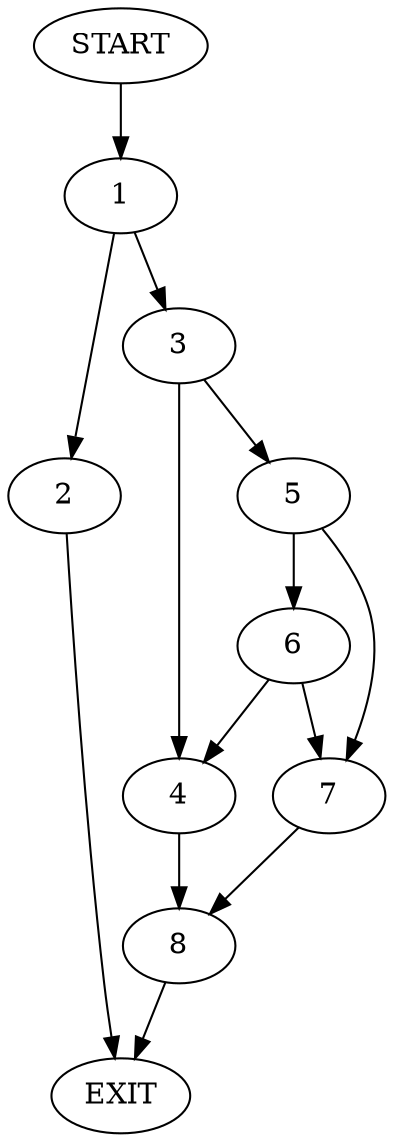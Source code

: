 digraph {
0 [label="START"]
9 [label="EXIT"]
0 -> 1
1 -> 2
1 -> 3
2 -> 9
3 -> 4
3 -> 5
5 -> 6
5 -> 7
4 -> 8
7 -> 8
6 -> 4
6 -> 7
8 -> 9
}
